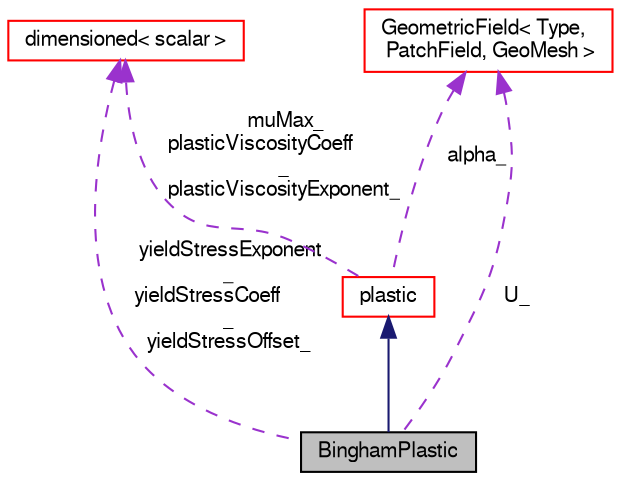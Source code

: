 digraph "BinghamPlastic"
{
  bgcolor="transparent";
  edge [fontname="FreeSans",fontsize="10",labelfontname="FreeSans",labelfontsize="10"];
  node [fontname="FreeSans",fontsize="10",shape=record];
  Node3 [label="BinghamPlastic",height=0.2,width=0.4,color="black", fillcolor="grey75", style="filled", fontcolor="black"];
  Node4 -> Node3 [dir="back",color="midnightblue",fontsize="10",style="solid",fontname="FreeSans"];
  Node4 [label="plastic",height=0.2,width=0.4,color="red",URL="$a31954.html",tooltip="Viscosity correction model for a generic power-law plastic. "];
  Node38 -> Node4 [dir="back",color="darkorchid3",fontsize="10",style="dashed",label=" muMax_\nplasticViscosityCoeff\l_\nplasticViscosityExponent_" ,fontname="FreeSans"];
  Node38 [label="dimensioned\< scalar \>",height=0.2,width=0.4,color="red",URL="$a26366.html"];
  Node19 -> Node4 [dir="back",color="darkorchid3",fontsize="10",style="dashed",label=" alpha_" ,fontname="FreeSans"];
  Node19 [label="GeometricField\< Type,\l PatchField, GeoMesh \>",height=0.2,width=0.4,color="red",URL="$a22434.html",tooltip="Generic GeometricField class. "];
  Node38 -> Node3 [dir="back",color="darkorchid3",fontsize="10",style="dashed",label=" yieldStressExponent\l_\nyieldStressCoeff\l_\nyieldStressOffset_" ,fontname="FreeSans"];
  Node19 -> Node3 [dir="back",color="darkorchid3",fontsize="10",style="dashed",label=" U_" ,fontname="FreeSans"];
}
